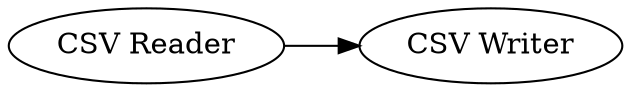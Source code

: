 digraph {
	"-4674283788478620939_2" [label="CSV Writer"]
	"-4674283788478620939_1" [label="CSV Reader"]
	"-4674283788478620939_1" -> "-4674283788478620939_2"
	rankdir=LR
}
